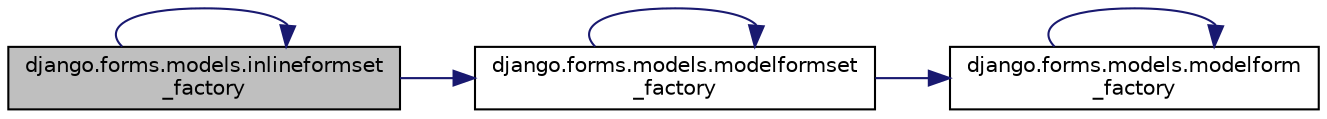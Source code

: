 digraph "django.forms.models.inlineformset_factory"
{
 // LATEX_PDF_SIZE
  edge [fontname="Helvetica",fontsize="10",labelfontname="Helvetica",labelfontsize="10"];
  node [fontname="Helvetica",fontsize="10",shape=record];
  rankdir="LR";
  Node1 [label="django.forms.models.inlineformset\l_factory",height=0.2,width=0.4,color="black", fillcolor="grey75", style="filled", fontcolor="black",tooltip=" "];
  Node1 -> Node1 [color="midnightblue",fontsize="10",style="solid",fontname="Helvetica"];
  Node1 -> Node2 [color="midnightblue",fontsize="10",style="solid",fontname="Helvetica"];
  Node2 [label="django.forms.models.modelformset\l_factory",height=0.2,width=0.4,color="black", fillcolor="white", style="filled",URL="$d3/d88/namespacedjango_1_1forms_1_1models.html#ae6a11a7522a9ee1d295a2a40fee19b69",tooltip=" "];
  Node2 -> Node3 [color="midnightblue",fontsize="10",style="solid",fontname="Helvetica"];
  Node3 [label="django.forms.models.modelform\l_factory",height=0.2,width=0.4,color="black", fillcolor="white", style="filled",URL="$d3/d88/namespacedjango_1_1forms_1_1models.html#a0aa91db6af7a401f43b924013050b95b",tooltip=" "];
  Node3 -> Node3 [color="midnightblue",fontsize="10",style="solid",fontname="Helvetica"];
  Node2 -> Node2 [color="midnightblue",fontsize="10",style="solid",fontname="Helvetica"];
}
